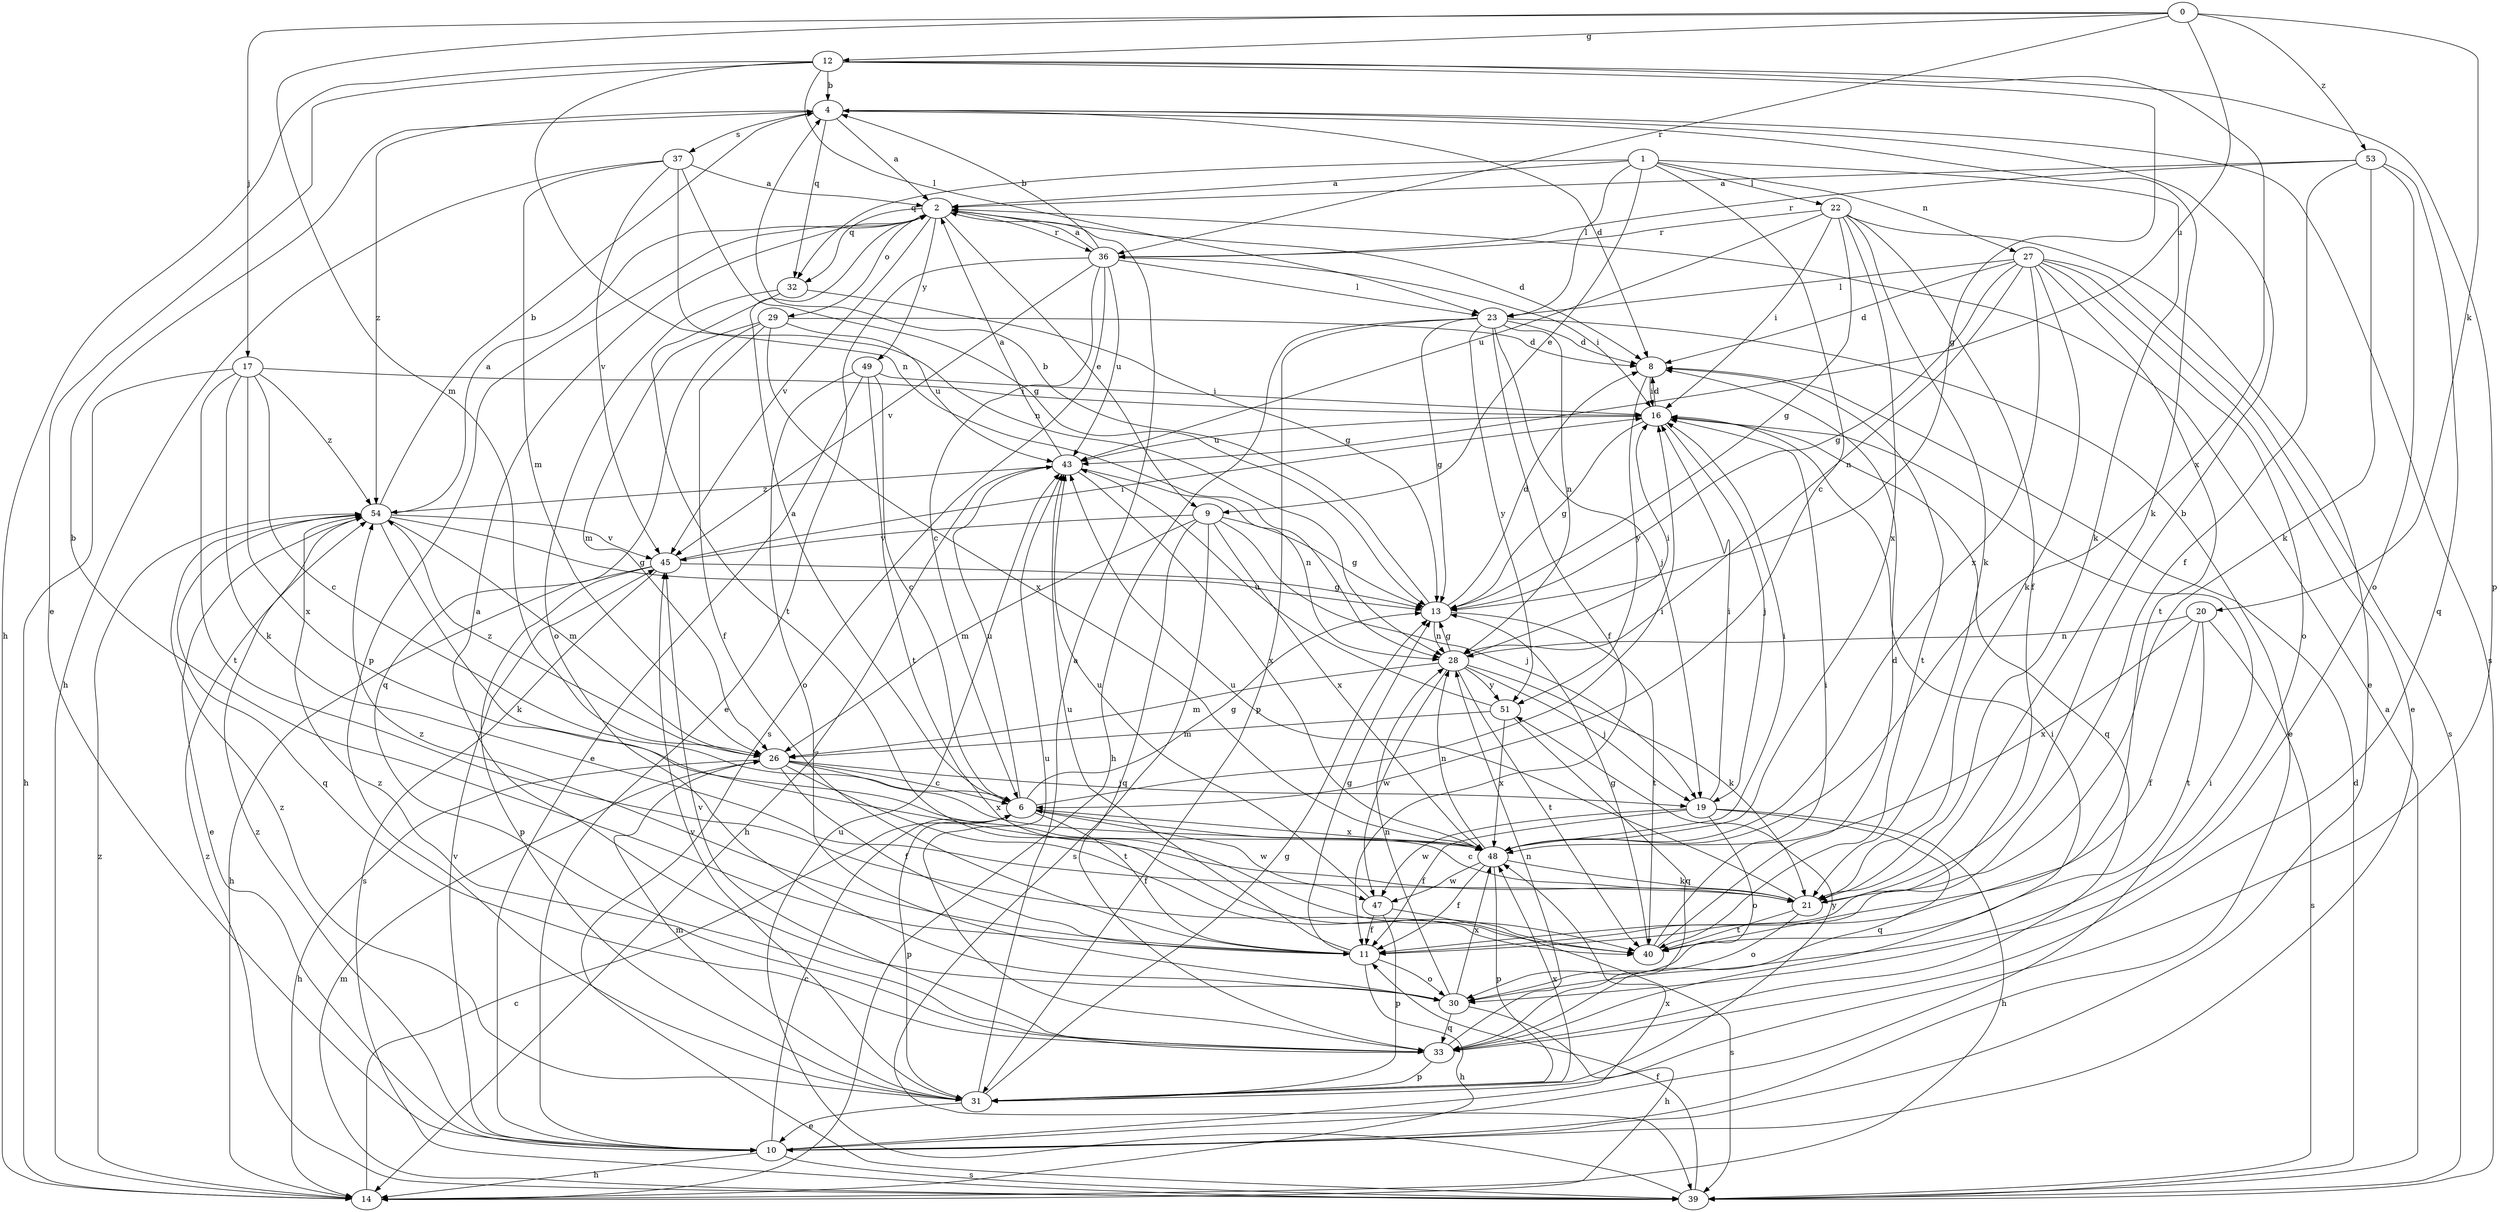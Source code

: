 strict digraph  {
0;
1;
2;
4;
6;
8;
9;
10;
11;
12;
13;
14;
16;
17;
19;
20;
21;
22;
23;
26;
27;
28;
29;
30;
31;
32;
33;
36;
37;
39;
40;
43;
45;
47;
48;
49;
51;
53;
54;
0 -> 12  [label=g];
0 -> 17  [label=j];
0 -> 20  [label=k];
0 -> 26  [label=m];
0 -> 36  [label=r];
0 -> 43  [label=u];
0 -> 53  [label=z];
1 -> 2  [label=a];
1 -> 6  [label=c];
1 -> 9  [label=e];
1 -> 21  [label=k];
1 -> 22  [label=l];
1 -> 23  [label=l];
1 -> 27  [label=n];
1 -> 32  [label=q];
2 -> 8  [label=d];
2 -> 9  [label=e];
2 -> 29  [label=o];
2 -> 31  [label=p];
2 -> 32  [label=q];
2 -> 36  [label=r];
2 -> 45  [label=v];
2 -> 49  [label=y];
4 -> 2  [label=a];
4 -> 8  [label=d];
4 -> 21  [label=k];
4 -> 32  [label=q];
4 -> 37  [label=s];
4 -> 39  [label=s];
4 -> 54  [label=z];
6 -> 2  [label=a];
6 -> 11  [label=f];
6 -> 13  [label=g];
6 -> 16  [label=i];
6 -> 31  [label=p];
6 -> 43  [label=u];
6 -> 47  [label=w];
6 -> 48  [label=x];
8 -> 16  [label=i];
8 -> 40  [label=t];
8 -> 51  [label=y];
9 -> 13  [label=g];
9 -> 19  [label=j];
9 -> 26  [label=m];
9 -> 33  [label=q];
9 -> 39  [label=s];
9 -> 45  [label=v];
9 -> 48  [label=x];
10 -> 6  [label=c];
10 -> 14  [label=h];
10 -> 16  [label=i];
10 -> 39  [label=s];
10 -> 45  [label=v];
10 -> 48  [label=x];
10 -> 54  [label=z];
11 -> 4  [label=b];
11 -> 13  [label=g];
11 -> 14  [label=h];
11 -> 30  [label=o];
11 -> 43  [label=u];
11 -> 54  [label=z];
12 -> 4  [label=b];
12 -> 10  [label=e];
12 -> 13  [label=g];
12 -> 14  [label=h];
12 -> 23  [label=l];
12 -> 28  [label=n];
12 -> 31  [label=p];
12 -> 48  [label=x];
13 -> 4  [label=b];
13 -> 8  [label=d];
13 -> 28  [label=n];
13 -> 40  [label=t];
14 -> 6  [label=c];
14 -> 54  [label=z];
16 -> 8  [label=d];
16 -> 13  [label=g];
16 -> 19  [label=j];
16 -> 33  [label=q];
16 -> 43  [label=u];
17 -> 6  [label=c];
17 -> 14  [label=h];
17 -> 16  [label=i];
17 -> 21  [label=k];
17 -> 40  [label=t];
17 -> 48  [label=x];
17 -> 54  [label=z];
19 -> 11  [label=f];
19 -> 14  [label=h];
19 -> 16  [label=i];
19 -> 30  [label=o];
19 -> 33  [label=q];
19 -> 47  [label=w];
20 -> 11  [label=f];
20 -> 28  [label=n];
20 -> 39  [label=s];
20 -> 40  [label=t];
20 -> 48  [label=x];
21 -> 4  [label=b];
21 -> 6  [label=c];
21 -> 30  [label=o];
21 -> 40  [label=t];
21 -> 43  [label=u];
22 -> 10  [label=e];
22 -> 11  [label=f];
22 -> 13  [label=g];
22 -> 16  [label=i];
22 -> 21  [label=k];
22 -> 36  [label=r];
22 -> 43  [label=u];
22 -> 48  [label=x];
23 -> 8  [label=d];
23 -> 10  [label=e];
23 -> 11  [label=f];
23 -> 13  [label=g];
23 -> 14  [label=h];
23 -> 19  [label=j];
23 -> 28  [label=n];
23 -> 31  [label=p];
23 -> 51  [label=y];
26 -> 6  [label=c];
26 -> 11  [label=f];
26 -> 14  [label=h];
26 -> 19  [label=j];
26 -> 40  [label=t];
26 -> 48  [label=x];
26 -> 54  [label=z];
27 -> 8  [label=d];
27 -> 10  [label=e];
27 -> 13  [label=g];
27 -> 21  [label=k];
27 -> 23  [label=l];
27 -> 28  [label=n];
27 -> 30  [label=o];
27 -> 39  [label=s];
27 -> 40  [label=t];
27 -> 48  [label=x];
28 -> 13  [label=g];
28 -> 16  [label=i];
28 -> 19  [label=j];
28 -> 21  [label=k];
28 -> 26  [label=m];
28 -> 40  [label=t];
28 -> 47  [label=w];
28 -> 51  [label=y];
29 -> 8  [label=d];
29 -> 11  [label=f];
29 -> 26  [label=m];
29 -> 33  [label=q];
29 -> 43  [label=u];
29 -> 48  [label=x];
30 -> 2  [label=a];
30 -> 14  [label=h];
30 -> 28  [label=n];
30 -> 33  [label=q];
30 -> 48  [label=x];
31 -> 2  [label=a];
31 -> 10  [label=e];
31 -> 13  [label=g];
31 -> 26  [label=m];
31 -> 45  [label=v];
31 -> 48  [label=x];
31 -> 51  [label=y];
31 -> 54  [label=z];
32 -> 13  [label=g];
32 -> 30  [label=o];
32 -> 40  [label=t];
33 -> 16  [label=i];
33 -> 28  [label=n];
33 -> 31  [label=p];
33 -> 43  [label=u];
33 -> 45  [label=v];
33 -> 54  [label=z];
36 -> 2  [label=a];
36 -> 4  [label=b];
36 -> 6  [label=c];
36 -> 10  [label=e];
36 -> 16  [label=i];
36 -> 23  [label=l];
36 -> 39  [label=s];
36 -> 43  [label=u];
36 -> 45  [label=v];
37 -> 2  [label=a];
37 -> 13  [label=g];
37 -> 14  [label=h];
37 -> 26  [label=m];
37 -> 28  [label=n];
37 -> 45  [label=v];
39 -> 2  [label=a];
39 -> 8  [label=d];
39 -> 11  [label=f];
39 -> 26  [label=m];
39 -> 43  [label=u];
39 -> 54  [label=z];
40 -> 8  [label=d];
40 -> 13  [label=g];
40 -> 16  [label=i];
43 -> 2  [label=a];
43 -> 14  [label=h];
43 -> 28  [label=n];
43 -> 48  [label=x];
43 -> 54  [label=z];
45 -> 13  [label=g];
45 -> 14  [label=h];
45 -> 16  [label=i];
45 -> 31  [label=p];
45 -> 39  [label=s];
47 -> 11  [label=f];
47 -> 31  [label=p];
47 -> 39  [label=s];
47 -> 43  [label=u];
48 -> 11  [label=f];
48 -> 16  [label=i];
48 -> 21  [label=k];
48 -> 28  [label=n];
48 -> 31  [label=p];
48 -> 47  [label=w];
49 -> 6  [label=c];
49 -> 10  [label=e];
49 -> 16  [label=i];
49 -> 30  [label=o];
49 -> 40  [label=t];
51 -> 26  [label=m];
51 -> 33  [label=q];
51 -> 43  [label=u];
51 -> 48  [label=x];
53 -> 2  [label=a];
53 -> 11  [label=f];
53 -> 21  [label=k];
53 -> 30  [label=o];
53 -> 33  [label=q];
53 -> 36  [label=r];
54 -> 2  [label=a];
54 -> 4  [label=b];
54 -> 10  [label=e];
54 -> 13  [label=g];
54 -> 21  [label=k];
54 -> 26  [label=m];
54 -> 33  [label=q];
54 -> 45  [label=v];
}
